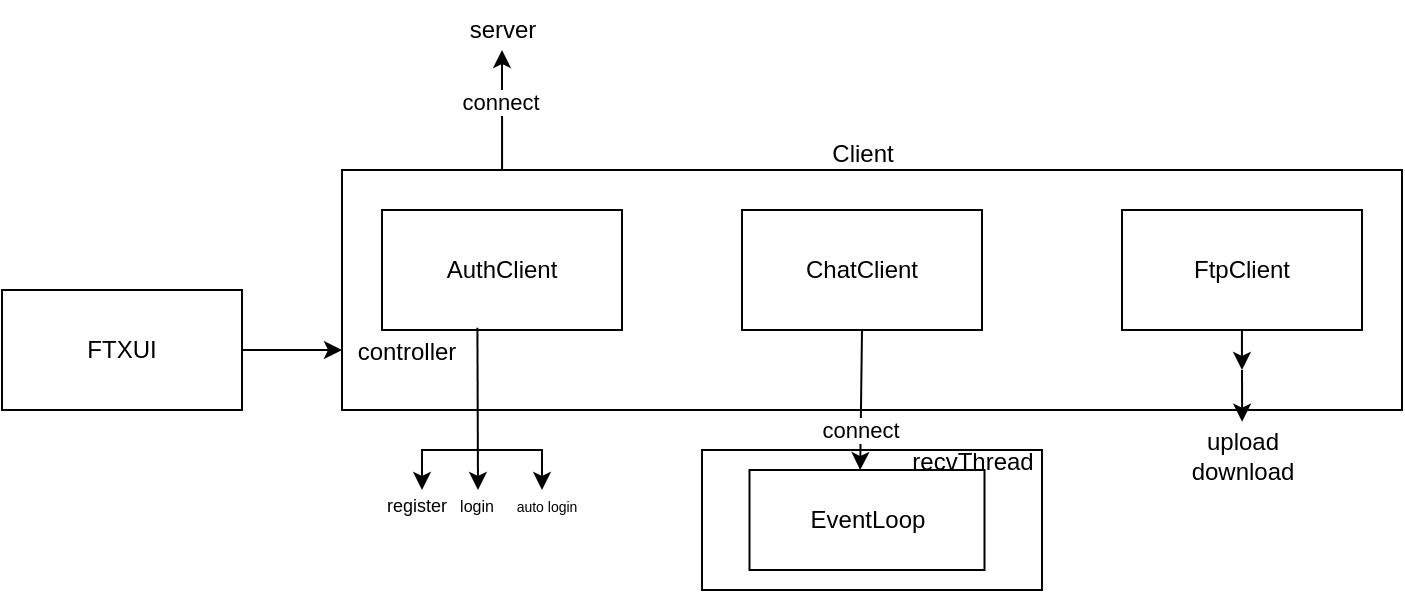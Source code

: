 <mxfile version="28.0.6">
  <diagram name="第 1 页" id="w2QwVxT2KA-1YA2dhSJx">
    <mxGraphModel dx="1388" dy="828" grid="1" gridSize="10" guides="1" tooltips="1" connect="1" arrows="1" fold="1" page="1" pageScale="1" pageWidth="827" pageHeight="1169" math="0" shadow="0">
      <root>
        <mxCell id="0" />
        <mxCell id="1" parent="0" />
        <mxCell id="vvxL6KVD6F8uaDzUZ5qW-1" value="ChatClient" style="rounded=0;whiteSpace=wrap;html=1;" vertex="1" parent="1">
          <mxGeometry x="800" y="160" width="120" height="60" as="geometry" />
        </mxCell>
        <mxCell id="vvxL6KVD6F8uaDzUZ5qW-2" value="AuthClient" style="rounded=0;whiteSpace=wrap;html=1;" vertex="1" parent="1">
          <mxGeometry x="620" y="160" width="120" height="60" as="geometry" />
        </mxCell>
        <mxCell id="vvxL6KVD6F8uaDzUZ5qW-3" value="FtpClient" style="rounded=0;whiteSpace=wrap;html=1;" vertex="1" parent="1">
          <mxGeometry x="990" y="160" width="120" height="60" as="geometry" />
        </mxCell>
        <mxCell id="vvxL6KVD6F8uaDzUZ5qW-6" value="" style="rounded=0;whiteSpace=wrap;html=1;fillColor=none;" vertex="1" parent="1">
          <mxGeometry x="600" y="140" width="530" height="120" as="geometry" />
        </mxCell>
        <mxCell id="vvxL6KVD6F8uaDzUZ5qW-7" value="Client" style="text;html=1;align=center;verticalAlign=middle;resizable=0;points=[];autosize=1;strokeColor=none;fillColor=none;" vertex="1" parent="1">
          <mxGeometry x="835" y="117" width="50" height="30" as="geometry" />
        </mxCell>
        <mxCell id="vvxL6KVD6F8uaDzUZ5qW-8" value="" style="endArrow=classic;html=1;rounded=0;exitX=0.151;exitY=0;exitDx=0;exitDy=0;exitPerimeter=0;" edge="1" parent="1" source="vvxL6KVD6F8uaDzUZ5qW-6">
          <mxGeometry width="50" height="50" relative="1" as="geometry">
            <mxPoint x="885" y="30" as="sourcePoint" />
            <mxPoint x="680" y="80" as="targetPoint" />
          </mxGeometry>
        </mxCell>
        <mxCell id="vvxL6KVD6F8uaDzUZ5qW-9" value="connect" style="edgeLabel;html=1;align=center;verticalAlign=middle;resizable=0;points=[];" vertex="1" connectable="0" parent="vvxL6KVD6F8uaDzUZ5qW-8">
          <mxGeometry x="0.133" y="1" relative="1" as="geometry">
            <mxPoint as="offset" />
          </mxGeometry>
        </mxCell>
        <mxCell id="vvxL6KVD6F8uaDzUZ5qW-13" value="server" style="text;html=1;align=center;verticalAlign=middle;resizable=0;points=[];autosize=1;strokeColor=none;fillColor=none;" vertex="1" parent="1">
          <mxGeometry x="650" y="55" width="60" height="30" as="geometry" />
        </mxCell>
        <mxCell id="vvxL6KVD6F8uaDzUZ5qW-14" value="FTXUI" style="rounded=0;whiteSpace=wrap;html=1;" vertex="1" parent="1">
          <mxGeometry x="430" y="200" width="120" height="60" as="geometry" />
        </mxCell>
        <mxCell id="vvxL6KVD6F8uaDzUZ5qW-15" value="" style="endArrow=classic;html=1;rounded=0;exitX=1;exitY=0.5;exitDx=0;exitDy=0;entryX=0;entryY=0.75;entryDx=0;entryDy=0;" edge="1" parent="1" source="vvxL6KVD6F8uaDzUZ5qW-14" target="vvxL6KVD6F8uaDzUZ5qW-6">
          <mxGeometry width="50" height="50" relative="1" as="geometry">
            <mxPoint x="830" y="250" as="sourcePoint" />
            <mxPoint x="880" y="200" as="targetPoint" />
          </mxGeometry>
        </mxCell>
        <mxCell id="vvxL6KVD6F8uaDzUZ5qW-16" value="controller" style="text;html=1;align=center;verticalAlign=middle;resizable=0;points=[];autosize=1;strokeColor=none;fillColor=none;" vertex="1" parent="1">
          <mxGeometry x="597" y="216" width="70" height="30" as="geometry" />
        </mxCell>
        <mxCell id="vvxL6KVD6F8uaDzUZ5qW-18" value="" style="endArrow=classic;html=1;rounded=0;exitX=1.01;exitY=0.095;exitDx=0;exitDy=0;exitPerimeter=0;" edge="1" parent="1" source="vvxL6KVD6F8uaDzUZ5qW-16">
          <mxGeometry width="50" height="50" relative="1" as="geometry">
            <mxPoint x="830" y="250" as="sourcePoint" />
            <mxPoint x="668" y="300" as="targetPoint" />
          </mxGeometry>
        </mxCell>
        <mxCell id="vvxL6KVD6F8uaDzUZ5qW-22" value="EventLoop" style="rounded=0;whiteSpace=wrap;html=1;" vertex="1" parent="1">
          <mxGeometry x="803.75" y="290" width="117.5" height="50" as="geometry" />
        </mxCell>
        <mxCell id="vvxL6KVD6F8uaDzUZ5qW-23" value="" style="endArrow=classic;html=1;rounded=0;entryX=0.471;entryY=0;entryDx=0;entryDy=0;entryPerimeter=0;" edge="1" parent="1" target="vvxL6KVD6F8uaDzUZ5qW-22">
          <mxGeometry width="50" height="50" relative="1" as="geometry">
            <mxPoint x="860" y="220" as="sourcePoint" />
            <mxPoint x="880" y="200" as="targetPoint" />
          </mxGeometry>
        </mxCell>
        <mxCell id="vvxL6KVD6F8uaDzUZ5qW-24" value="connect" style="edgeLabel;html=1;align=center;verticalAlign=middle;resizable=0;points=[];" vertex="1" connectable="0" parent="vvxL6KVD6F8uaDzUZ5qW-23">
          <mxGeometry x="0.429" y="-1" relative="1" as="geometry">
            <mxPoint as="offset" />
          </mxGeometry>
        </mxCell>
        <mxCell id="vvxL6KVD6F8uaDzUZ5qW-25" value="" style="rounded=0;whiteSpace=wrap;html=1;fillColor=none;" vertex="1" parent="1">
          <mxGeometry x="780" y="280" width="170" height="70" as="geometry" />
        </mxCell>
        <mxCell id="vvxL6KVD6F8uaDzUZ5qW-26" value="recvThread" style="text;html=1;align=center;verticalAlign=middle;resizable=0;points=[];autosize=1;strokeColor=none;fillColor=none;" vertex="1" parent="1">
          <mxGeometry x="875" y="271" width="80" height="30" as="geometry" />
        </mxCell>
        <mxCell id="vvxL6KVD6F8uaDzUZ5qW-28" value="" style="endArrow=classic;html=1;rounded=0;" edge="1" parent="1">
          <mxGeometry width="50" height="50" relative="1" as="geometry">
            <mxPoint x="670" y="280" as="sourcePoint" />
            <mxPoint x="640" y="300" as="targetPoint" />
            <Array as="points">
              <mxPoint x="640" y="280" />
            </Array>
          </mxGeometry>
        </mxCell>
        <mxCell id="vvxL6KVD6F8uaDzUZ5qW-29" value="" style="endArrow=classic;html=1;rounded=0;" edge="1" parent="1">
          <mxGeometry width="50" height="50" relative="1" as="geometry">
            <mxPoint x="670" y="280" as="sourcePoint" />
            <mxPoint x="700" y="300" as="targetPoint" />
            <Array as="points">
              <mxPoint x="700" y="280" />
            </Array>
          </mxGeometry>
        </mxCell>
        <mxCell id="vvxL6KVD6F8uaDzUZ5qW-31" value="&lt;font style=&quot;font-size: 9px;&quot;&gt;register&lt;/font&gt;" style="text;html=1;align=center;verticalAlign=middle;resizable=0;points=[];autosize=1;strokeColor=none;fillColor=none;" vertex="1" parent="1">
          <mxGeometry x="612" y="292" width="50" height="30" as="geometry" />
        </mxCell>
        <mxCell id="vvxL6KVD6F8uaDzUZ5qW-32" value="&lt;font style=&quot;font-size: 8px;&quot;&gt;login&lt;/font&gt;" style="text;html=1;align=center;verticalAlign=middle;resizable=0;points=[];autosize=1;strokeColor=none;fillColor=none;" vertex="1" parent="1">
          <mxGeometry x="647" y="292" width="40" height="30" as="geometry" />
        </mxCell>
        <mxCell id="vvxL6KVD6F8uaDzUZ5qW-33" value="&lt;font style=&quot;font-size: 7px;&quot;&gt;auto login&lt;/font&gt;" style="text;html=1;align=center;verticalAlign=middle;resizable=0;points=[];autosize=1;strokeColor=none;fillColor=none;" vertex="1" parent="1">
          <mxGeometry x="677" y="292" width="50" height="30" as="geometry" />
        </mxCell>
        <mxCell id="vvxL6KVD6F8uaDzUZ5qW-35" value="" style="endArrow=classic;html=1;rounded=0;exitX=0.849;exitY=0.667;exitDx=0;exitDy=0;exitPerimeter=0;" edge="1" parent="1" source="vvxL6KVD6F8uaDzUZ5qW-6">
          <mxGeometry width="50" height="50" relative="1" as="geometry">
            <mxPoint x="840" y="200" as="sourcePoint" />
            <mxPoint x="1050" y="240" as="targetPoint" />
          </mxGeometry>
        </mxCell>
        <mxCell id="vvxL6KVD6F8uaDzUZ5qW-36" value="upload&lt;div&gt;download&lt;/div&gt;" style="text;html=1;align=center;verticalAlign=middle;resizable=0;points=[];autosize=1;strokeColor=none;fillColor=none;" vertex="1" parent="1">
          <mxGeometry x="1015" y="263" width="70" height="40" as="geometry" />
        </mxCell>
        <mxCell id="vvxL6KVD6F8uaDzUZ5qW-37" value="" style="endArrow=classic;html=1;rounded=0;entryX=0.501;entryY=0.071;entryDx=0;entryDy=0;entryPerimeter=0;" edge="1" parent="1" target="vvxL6KVD6F8uaDzUZ5qW-36">
          <mxGeometry width="50" height="50" relative="1" as="geometry">
            <mxPoint x="1050" y="240" as="sourcePoint" />
            <mxPoint x="870" y="170" as="targetPoint" />
          </mxGeometry>
        </mxCell>
      </root>
    </mxGraphModel>
  </diagram>
</mxfile>
